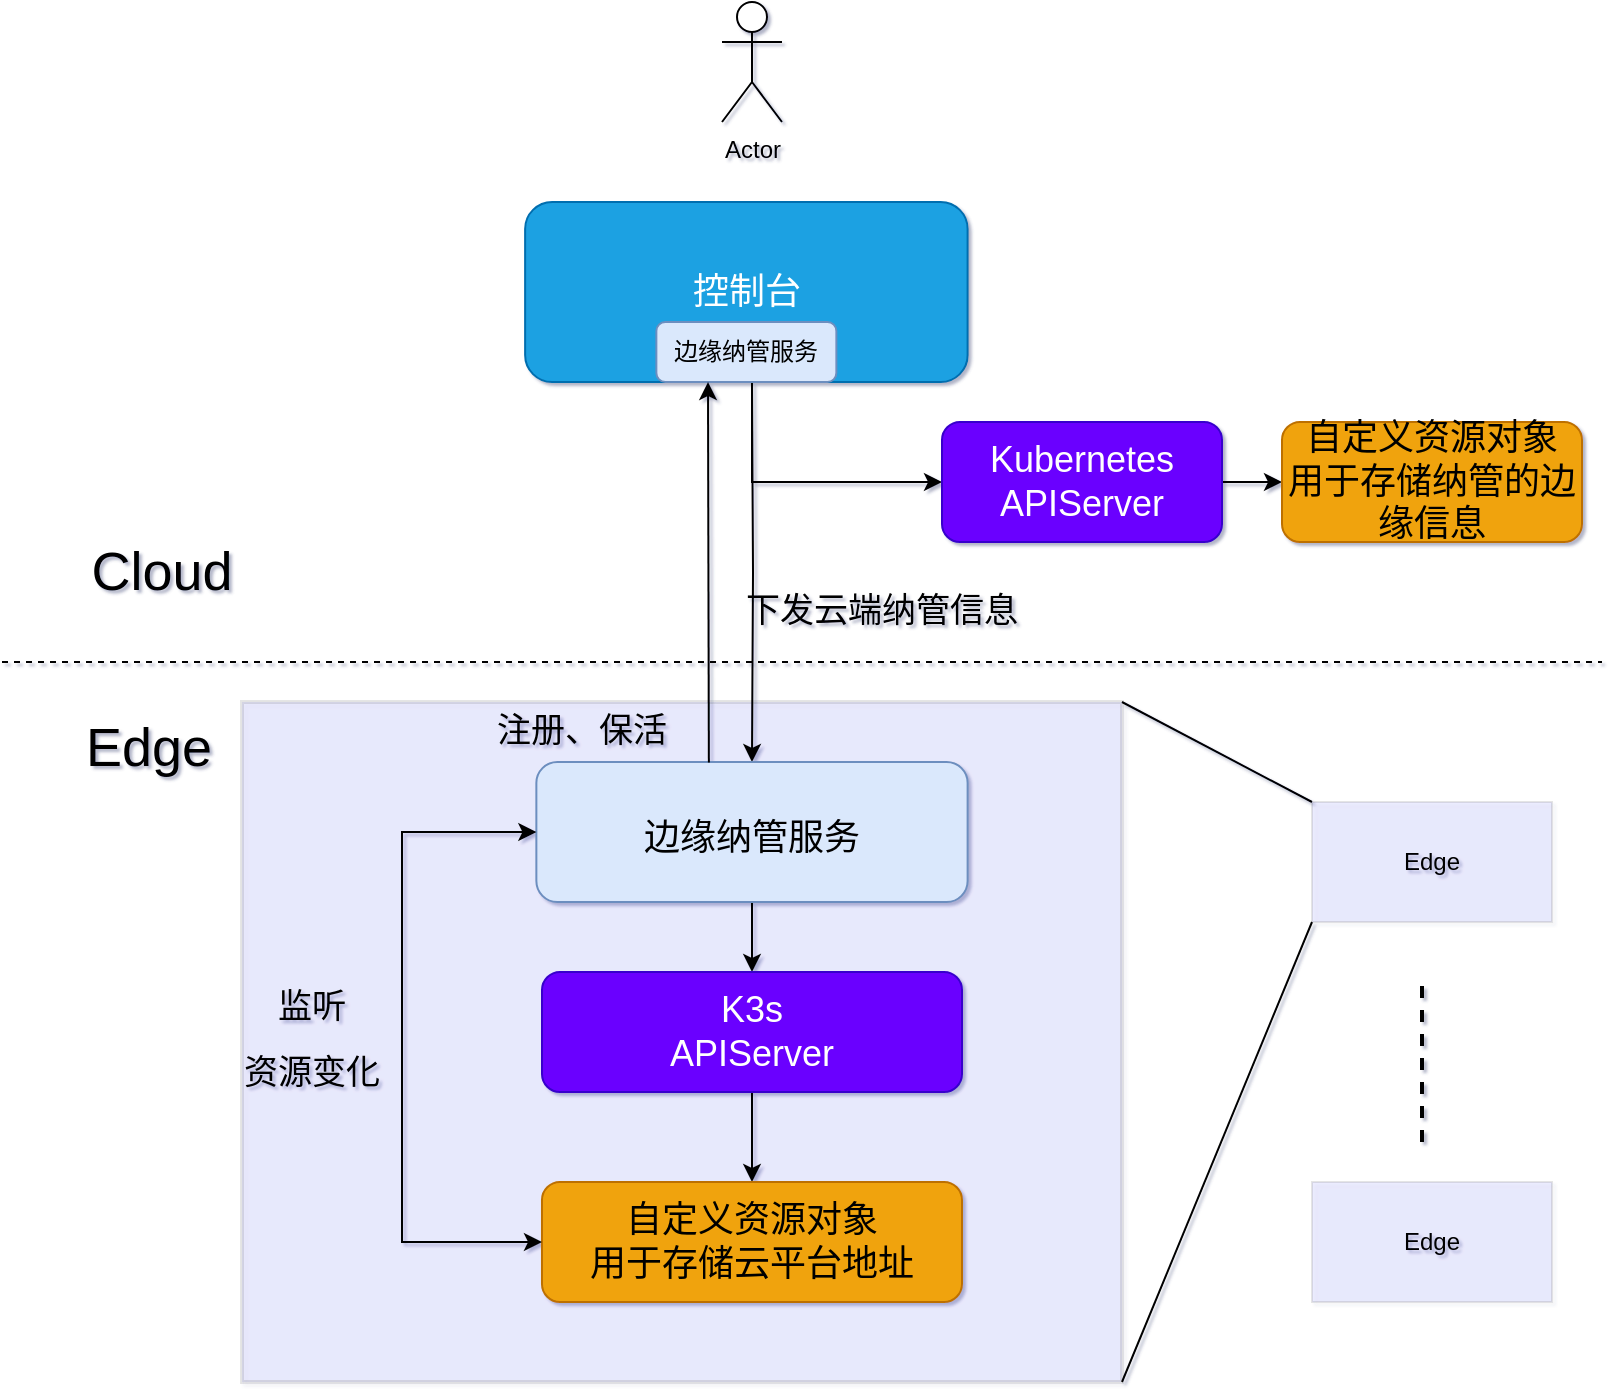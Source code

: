 <mxfile version="20.6.0" type="github">
  <diagram id="czoSAgU3NPNLfObNdLdK" name="第 1 页">
    <mxGraphModel dx="1303" dy="780" grid="1" gridSize="10" guides="1" tooltips="1" connect="1" arrows="1" fold="1" page="1" pageScale="1" pageWidth="827" pageHeight="1169" math="0" shadow="1">
      <root>
        <mxCell id="0" />
        <mxCell id="1" parent="0" />
        <mxCell id="pqqoQ4OlmvET_SjMaB5n-1" value="" style="rounded=0;whiteSpace=wrap;html=1;sketch=0;opacity=10;fillColor=#6666FF;strokeWidth=2;" vertex="1" parent="1">
          <mxGeometry x="130" y="420" width="440" height="340" as="geometry" />
        </mxCell>
        <mxCell id="0-ui4EY68smGS95Qzv1E-1" value="Actor" style="shape=umlActor;verticalLabelPosition=bottom;verticalAlign=top;html=1;outlineConnect=0;" parent="1" vertex="1">
          <mxGeometry x="370" y="70" width="30" height="60" as="geometry" />
        </mxCell>
        <mxCell id="0-ui4EY68smGS95Qzv1E-4" value="" style="endArrow=none;dashed=1;html=1;rounded=0;" parent="1" edge="1">
          <mxGeometry width="50" height="50" relative="1" as="geometry">
            <mxPoint x="10" y="400" as="sourcePoint" />
            <mxPoint x="810" y="400" as="targetPoint" />
          </mxGeometry>
        </mxCell>
        <mxCell id="0-ui4EY68smGS95Qzv1E-12" style="edgeStyle=orthogonalEdgeStyle;rounded=0;orthogonalLoop=1;jettySize=auto;html=1;fontSize=27;" parent="1" source="0-ui4EY68smGS95Qzv1E-5" edge="1">
          <mxGeometry relative="1" as="geometry">
            <mxPoint x="480" y="310" as="targetPoint" />
            <Array as="points">
              <mxPoint x="385" y="310" />
            </Array>
          </mxGeometry>
        </mxCell>
        <mxCell id="0-ui4EY68smGS95Qzv1E-5" value="&lt;font style=&quot;font-size: 18px;&quot;&gt;控制台&lt;/font&gt;" style="rounded=1;whiteSpace=wrap;html=1;fillColor=#1ba1e2;fontColor=#ffffff;strokeColor=#006EAF;" parent="1" vertex="1">
          <mxGeometry x="271.56" y="170" width="221.25" height="90" as="geometry" />
        </mxCell>
        <mxCell id="0-ui4EY68smGS95Qzv1E-20" style="edgeStyle=orthogonalEdgeStyle;rounded=0;orthogonalLoop=1;jettySize=auto;html=1;entryX=0.5;entryY=0;entryDx=0;entryDy=0;fontSize=27;" parent="1" target="0-ui4EY68smGS95Qzv1E-14" edge="1">
          <mxGeometry relative="1" as="geometry">
            <mxPoint x="385" y="260" as="sourcePoint" />
          </mxGeometry>
        </mxCell>
        <mxCell id="0-ui4EY68smGS95Qzv1E-6" value="边缘纳管服务" style="rounded=1;whiteSpace=wrap;html=1;fillColor=#dae8fc;strokeColor=#6c8ebf;" parent="1" vertex="1">
          <mxGeometry x="337.18" y="230" width="90" height="30" as="geometry" />
        </mxCell>
        <mxCell id="0-ui4EY68smGS95Qzv1E-13" value="" style="edgeStyle=orthogonalEdgeStyle;rounded=0;orthogonalLoop=1;jettySize=auto;html=1;fontSize=27;" parent="1" source="0-ui4EY68smGS95Qzv1E-7" target="0-ui4EY68smGS95Qzv1E-11" edge="1">
          <mxGeometry relative="1" as="geometry" />
        </mxCell>
        <mxCell id="0-ui4EY68smGS95Qzv1E-7" value="&lt;font style=&quot;font-size: 18px;&quot;&gt;Kubernetes&lt;br&gt;APIServer&lt;/font&gt;" style="rounded=1;whiteSpace=wrap;html=1;fillColor=#6a00ff;fontColor=#ffffff;strokeColor=#3700CC;" parent="1" vertex="1">
          <mxGeometry x="480" y="280" width="140" height="60" as="geometry" />
        </mxCell>
        <mxCell id="0-ui4EY68smGS95Qzv1E-9" value="&lt;font style=&quot;font-size: 27px;&quot;&gt;Cloud&lt;/font&gt;" style="text;html=1;strokeColor=none;fillColor=none;align=center;verticalAlign=middle;whiteSpace=wrap;rounded=0;fontSize=18;" parent="1" vertex="1">
          <mxGeometry x="60" y="340" width="60" height="30" as="geometry" />
        </mxCell>
        <mxCell id="0-ui4EY68smGS95Qzv1E-10" value="&lt;div style=&quot;text-align: center;&quot;&gt;&lt;span style=&quot;background-color: initial;&quot;&gt;Edge&lt;/span&gt;&lt;/div&gt;" style="text;whiteSpace=wrap;html=1;fontSize=27;" parent="1" vertex="1">
          <mxGeometry x="50" y="420" width="100" height="60" as="geometry" />
        </mxCell>
        <mxCell id="0-ui4EY68smGS95Qzv1E-11" value="&lt;span style=&quot;font-size: 18px;&quot;&gt;自定义资源对象&lt;br&gt;用于存储纳管的边缘信息&lt;br&gt;&lt;/span&gt;" style="rounded=1;whiteSpace=wrap;html=1;fillColor=#f0a30a;fontColor=#000000;strokeColor=#BD7000;" parent="1" vertex="1">
          <mxGeometry x="650" y="280" width="150" height="60" as="geometry" />
        </mxCell>
        <mxCell id="0-ui4EY68smGS95Qzv1E-17" value="" style="edgeStyle=orthogonalEdgeStyle;rounded=0;orthogonalLoop=1;jettySize=auto;html=1;fontSize=27;" parent="1" source="0-ui4EY68smGS95Qzv1E-14" target="0-ui4EY68smGS95Qzv1E-15" edge="1">
          <mxGeometry relative="1" as="geometry" />
        </mxCell>
        <mxCell id="0-ui4EY68smGS95Qzv1E-14" value="&lt;font style=&quot;font-size: 18px;&quot;&gt;边缘纳管服务&lt;/font&gt;" style="rounded=1;whiteSpace=wrap;html=1;fontSize=27;fillColor=#dae8fc;strokeColor=#6c8ebf;" parent="1" vertex="1">
          <mxGeometry x="277.18" y="450" width="215.63" height="70" as="geometry" />
        </mxCell>
        <mxCell id="0-ui4EY68smGS95Qzv1E-18" value="" style="edgeStyle=orthogonalEdgeStyle;rounded=0;orthogonalLoop=1;jettySize=auto;html=1;fontSize=27;" parent="1" source="0-ui4EY68smGS95Qzv1E-15" target="0-ui4EY68smGS95Qzv1E-16" edge="1">
          <mxGeometry relative="1" as="geometry" />
        </mxCell>
        <mxCell id="0-ui4EY68smGS95Qzv1E-15" value="&lt;font style=&quot;font-size: 18px;&quot;&gt;K3s&lt;br&gt;APIServer&lt;/font&gt;" style="rounded=1;whiteSpace=wrap;html=1;fillColor=#6a00ff;fontColor=#ffffff;strokeColor=#3700CC;" parent="1" vertex="1">
          <mxGeometry x="280" y="555" width="210" height="60" as="geometry" />
        </mxCell>
        <mxCell id="0-ui4EY68smGS95Qzv1E-16" value="&lt;span style=&quot;font-size: 18px;&quot;&gt;自定义资源对象&lt;br&gt;用于存储云平台地址&lt;br&gt;&lt;/span&gt;" style="rounded=1;whiteSpace=wrap;html=1;fillColor=#f0a30a;fontColor=#000000;strokeColor=#BD7000;" parent="1" vertex="1">
          <mxGeometry x="279.99" y="660" width="210" height="60" as="geometry" />
        </mxCell>
        <mxCell id="0-ui4EY68smGS95Qzv1E-22" value="&lt;font style=&quot;font-size: 17px;&quot;&gt;监听&lt;br&gt;资源变化&lt;/font&gt;" style="text;html=1;strokeColor=none;fillColor=none;align=center;verticalAlign=middle;whiteSpace=wrap;rounded=0;fontSize=27;" parent="1" vertex="1">
          <mxGeometry x="130" y="570" width="70" height="30" as="geometry" />
        </mxCell>
        <mxCell id="0-ui4EY68smGS95Qzv1E-27" value="注册、保活" style="text;html=1;strokeColor=none;fillColor=none;align=center;verticalAlign=middle;whiteSpace=wrap;rounded=0;fontSize=17;" parent="1" vertex="1">
          <mxGeometry x="250" y="420" width="100" height="30" as="geometry" />
        </mxCell>
        <mxCell id="0-ui4EY68smGS95Qzv1E-28" value="下发云端纳管信息" style="text;html=1;strokeColor=none;fillColor=none;align=center;verticalAlign=middle;whiteSpace=wrap;rounded=0;fontSize=17;" parent="1" vertex="1">
          <mxGeometry x="360" y="360" width="180" height="30" as="geometry" />
        </mxCell>
        <mxCell id="0-ui4EY68smGS95Qzv1E-30" value="" style="endArrow=classic;html=1;rounded=0;fontSize=17;exitX=0.4;exitY=0.004;exitDx=0;exitDy=0;exitPerimeter=0;" parent="1" source="0-ui4EY68smGS95Qzv1E-14" edge="1">
          <mxGeometry width="50" height="50" relative="1" as="geometry">
            <mxPoint x="420" y="390" as="sourcePoint" />
            <mxPoint x="363" y="260" as="targetPoint" />
          </mxGeometry>
        </mxCell>
        <mxCell id="5sf0mj7rDQHBgmoXhFeD-3" value="" style="endArrow=classic;startArrow=classic;html=1;rounded=0;fontSize=18;exitX=0;exitY=0.5;exitDx=0;exitDy=0;entryX=0;entryY=0.5;entryDx=0;entryDy=0;" parent="1" source="0-ui4EY68smGS95Qzv1E-16" target="0-ui4EY68smGS95Qzv1E-14" edge="1">
          <mxGeometry width="50" height="50" relative="1" as="geometry">
            <mxPoint x="200" y="700" as="sourcePoint" />
            <mxPoint x="190" y="470" as="targetPoint" />
            <Array as="points">
              <mxPoint x="210" y="690" />
              <mxPoint x="210" y="485" />
            </Array>
          </mxGeometry>
        </mxCell>
        <mxCell id="pqqoQ4OlmvET_SjMaB5n-3" value="Edge" style="rounded=0;whiteSpace=wrap;html=1;sketch=0;fillColor=#6666FF;opacity=10;" vertex="1" parent="1">
          <mxGeometry x="665" y="470" width="120" height="60" as="geometry" />
        </mxCell>
        <mxCell id="pqqoQ4OlmvET_SjMaB5n-4" value="" style="endArrow=none;html=1;rounded=0;exitX=1;exitY=1;exitDx=0;exitDy=0;entryX=0;entryY=1;entryDx=0;entryDy=0;" edge="1" parent="1" source="pqqoQ4OlmvET_SjMaB5n-1" target="pqqoQ4OlmvET_SjMaB5n-3">
          <mxGeometry width="50" height="50" relative="1" as="geometry">
            <mxPoint x="370" y="670" as="sourcePoint" />
            <mxPoint x="420" y="620" as="targetPoint" />
          </mxGeometry>
        </mxCell>
        <mxCell id="pqqoQ4OlmvET_SjMaB5n-5" value="" style="endArrow=none;html=1;rounded=0;entryX=1;entryY=0;entryDx=0;entryDy=0;exitX=0;exitY=0;exitDx=0;exitDy=0;" edge="1" parent="1" source="pqqoQ4OlmvET_SjMaB5n-3" target="pqqoQ4OlmvET_SjMaB5n-1">
          <mxGeometry width="50" height="50" relative="1" as="geometry">
            <mxPoint x="650" y="580" as="sourcePoint" />
            <mxPoint x="420" y="620" as="targetPoint" />
          </mxGeometry>
        </mxCell>
        <mxCell id="pqqoQ4OlmvET_SjMaB5n-6" value="Edge" style="rounded=0;whiteSpace=wrap;html=1;sketch=0;fillColor=#6666FF;opacity=10;" vertex="1" parent="1">
          <mxGeometry x="665" y="660" width="120" height="60" as="geometry" />
        </mxCell>
        <mxCell id="pqqoQ4OlmvET_SjMaB5n-7" value="" style="endArrow=none;dashed=1;html=1;rounded=0;strokeWidth=2;" edge="1" parent="1">
          <mxGeometry width="50" height="50" relative="1" as="geometry">
            <mxPoint x="720" y="640" as="sourcePoint" />
            <mxPoint x="720" y="560" as="targetPoint" />
          </mxGeometry>
        </mxCell>
      </root>
    </mxGraphModel>
  </diagram>
</mxfile>

